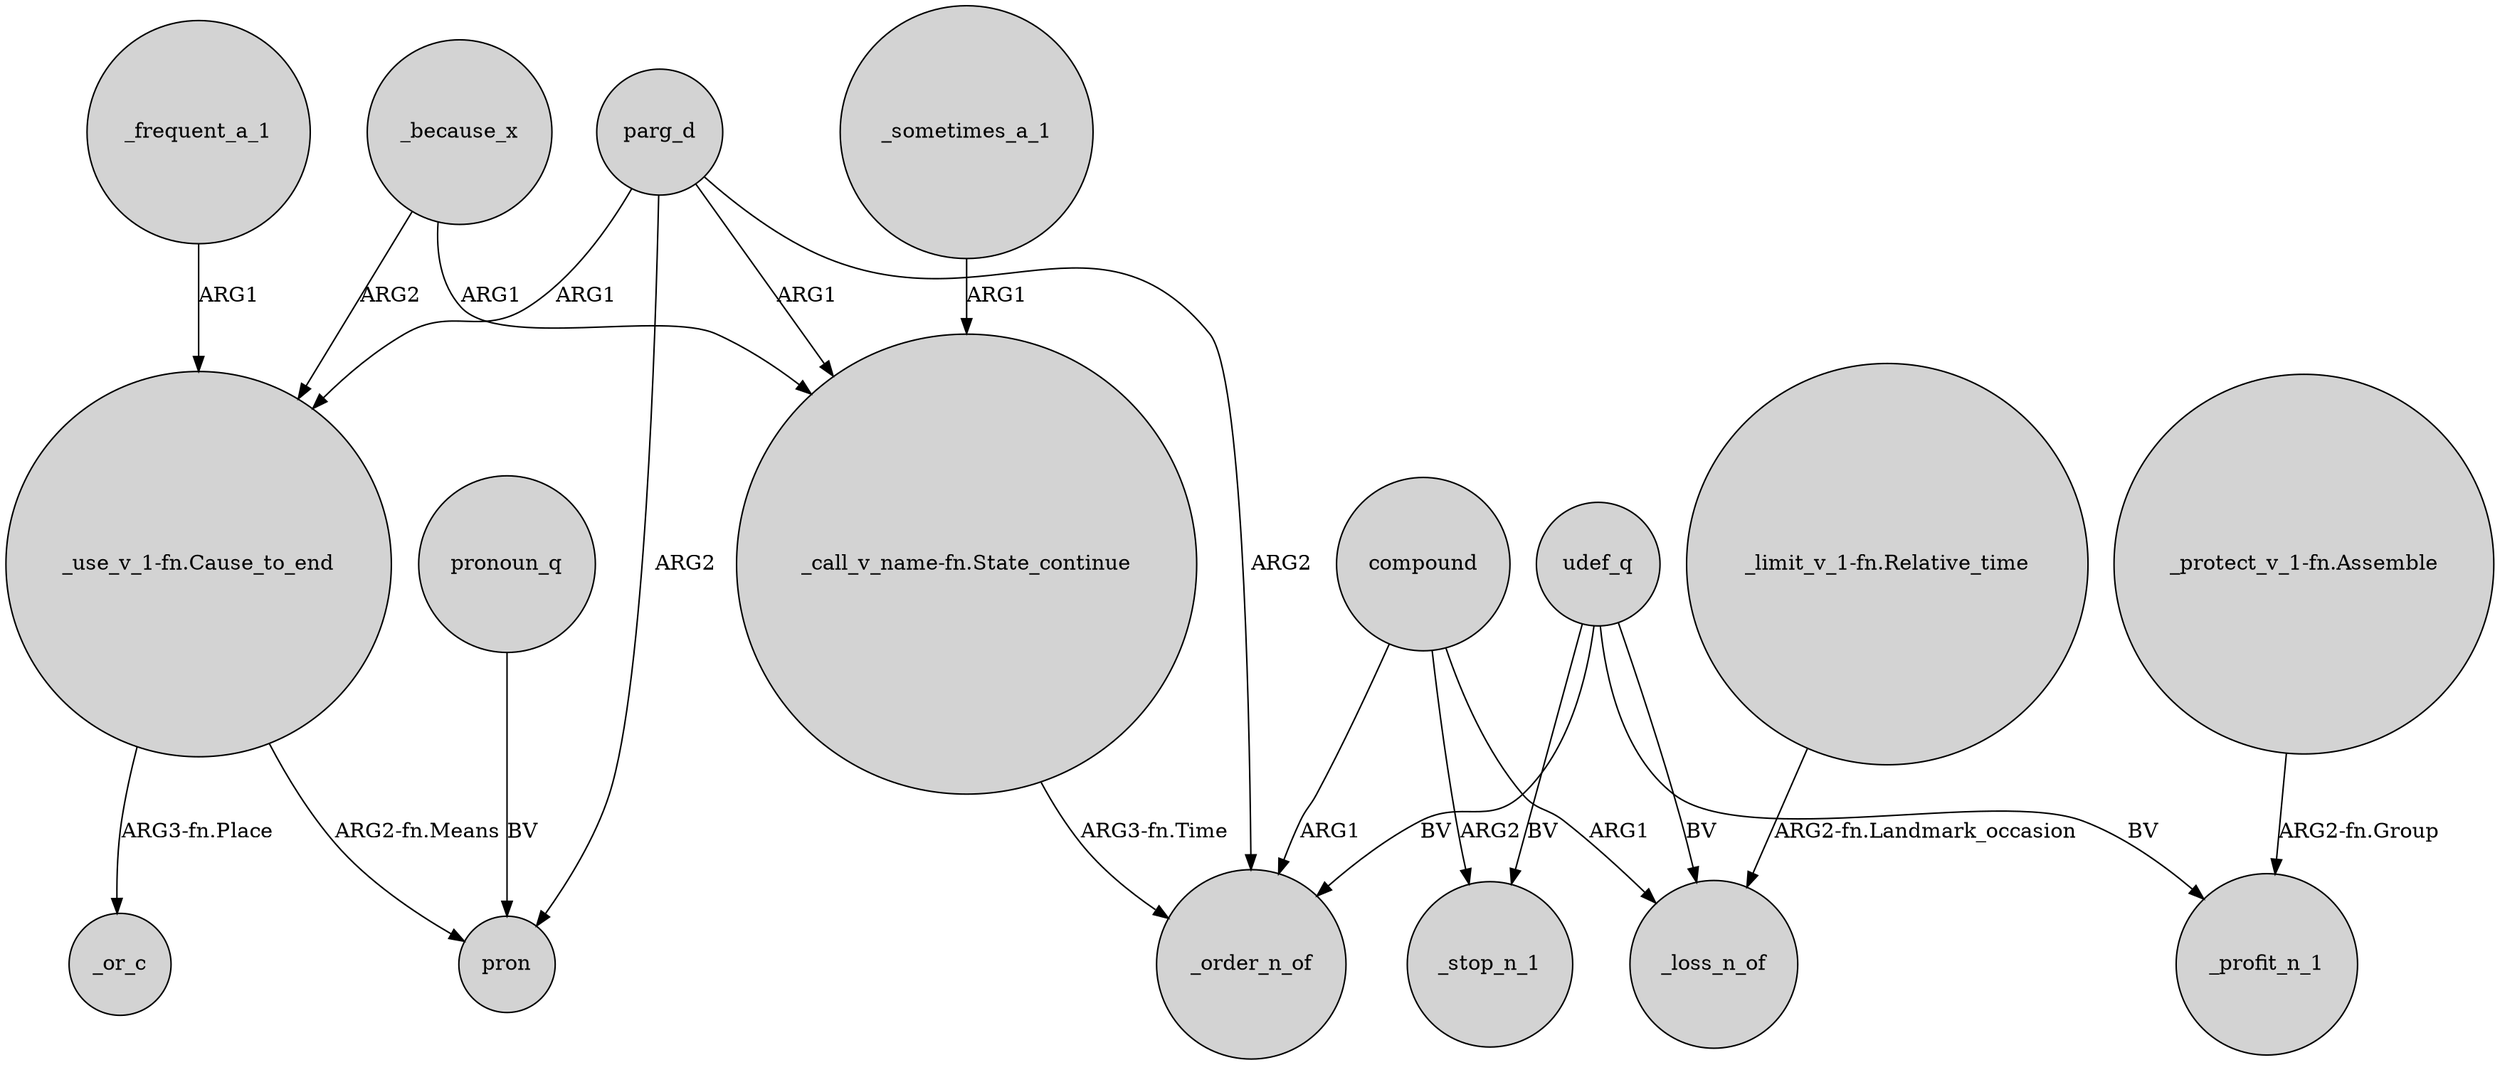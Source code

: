 digraph {
	node [shape=circle style=filled]
	compound -> _order_n_of [label=ARG1]
	"_protect_v_1-fn.Assemble" -> _profit_n_1 [label="ARG2-fn.Group"]
	parg_d -> "_call_v_name-fn.State_continue" [label=ARG1]
	parg_d -> pron [label=ARG2]
	udef_q -> _order_n_of [label=BV]
	udef_q -> _profit_n_1 [label=BV]
	_because_x -> "_use_v_1-fn.Cause_to_end" [label=ARG2]
	parg_d -> _order_n_of [label=ARG2]
	compound -> _stop_n_1 [label=ARG2]
	"_use_v_1-fn.Cause_to_end" -> _or_c [label="ARG3-fn.Place"]
	udef_q -> _stop_n_1 [label=BV]
	pronoun_q -> pron [label=BV]
	compound -> _loss_n_of [label=ARG1]
	parg_d -> "_use_v_1-fn.Cause_to_end" [label=ARG1]
	_sometimes_a_1 -> "_call_v_name-fn.State_continue" [label=ARG1]
	udef_q -> _loss_n_of [label=BV]
	"_call_v_name-fn.State_continue" -> _order_n_of [label="ARG3-fn.Time"]
	"_limit_v_1-fn.Relative_time" -> _loss_n_of [label="ARG2-fn.Landmark_occasion"]
	_because_x -> "_call_v_name-fn.State_continue" [label=ARG1]
	_frequent_a_1 -> "_use_v_1-fn.Cause_to_end" [label=ARG1]
	"_use_v_1-fn.Cause_to_end" -> pron [label="ARG2-fn.Means"]
}
